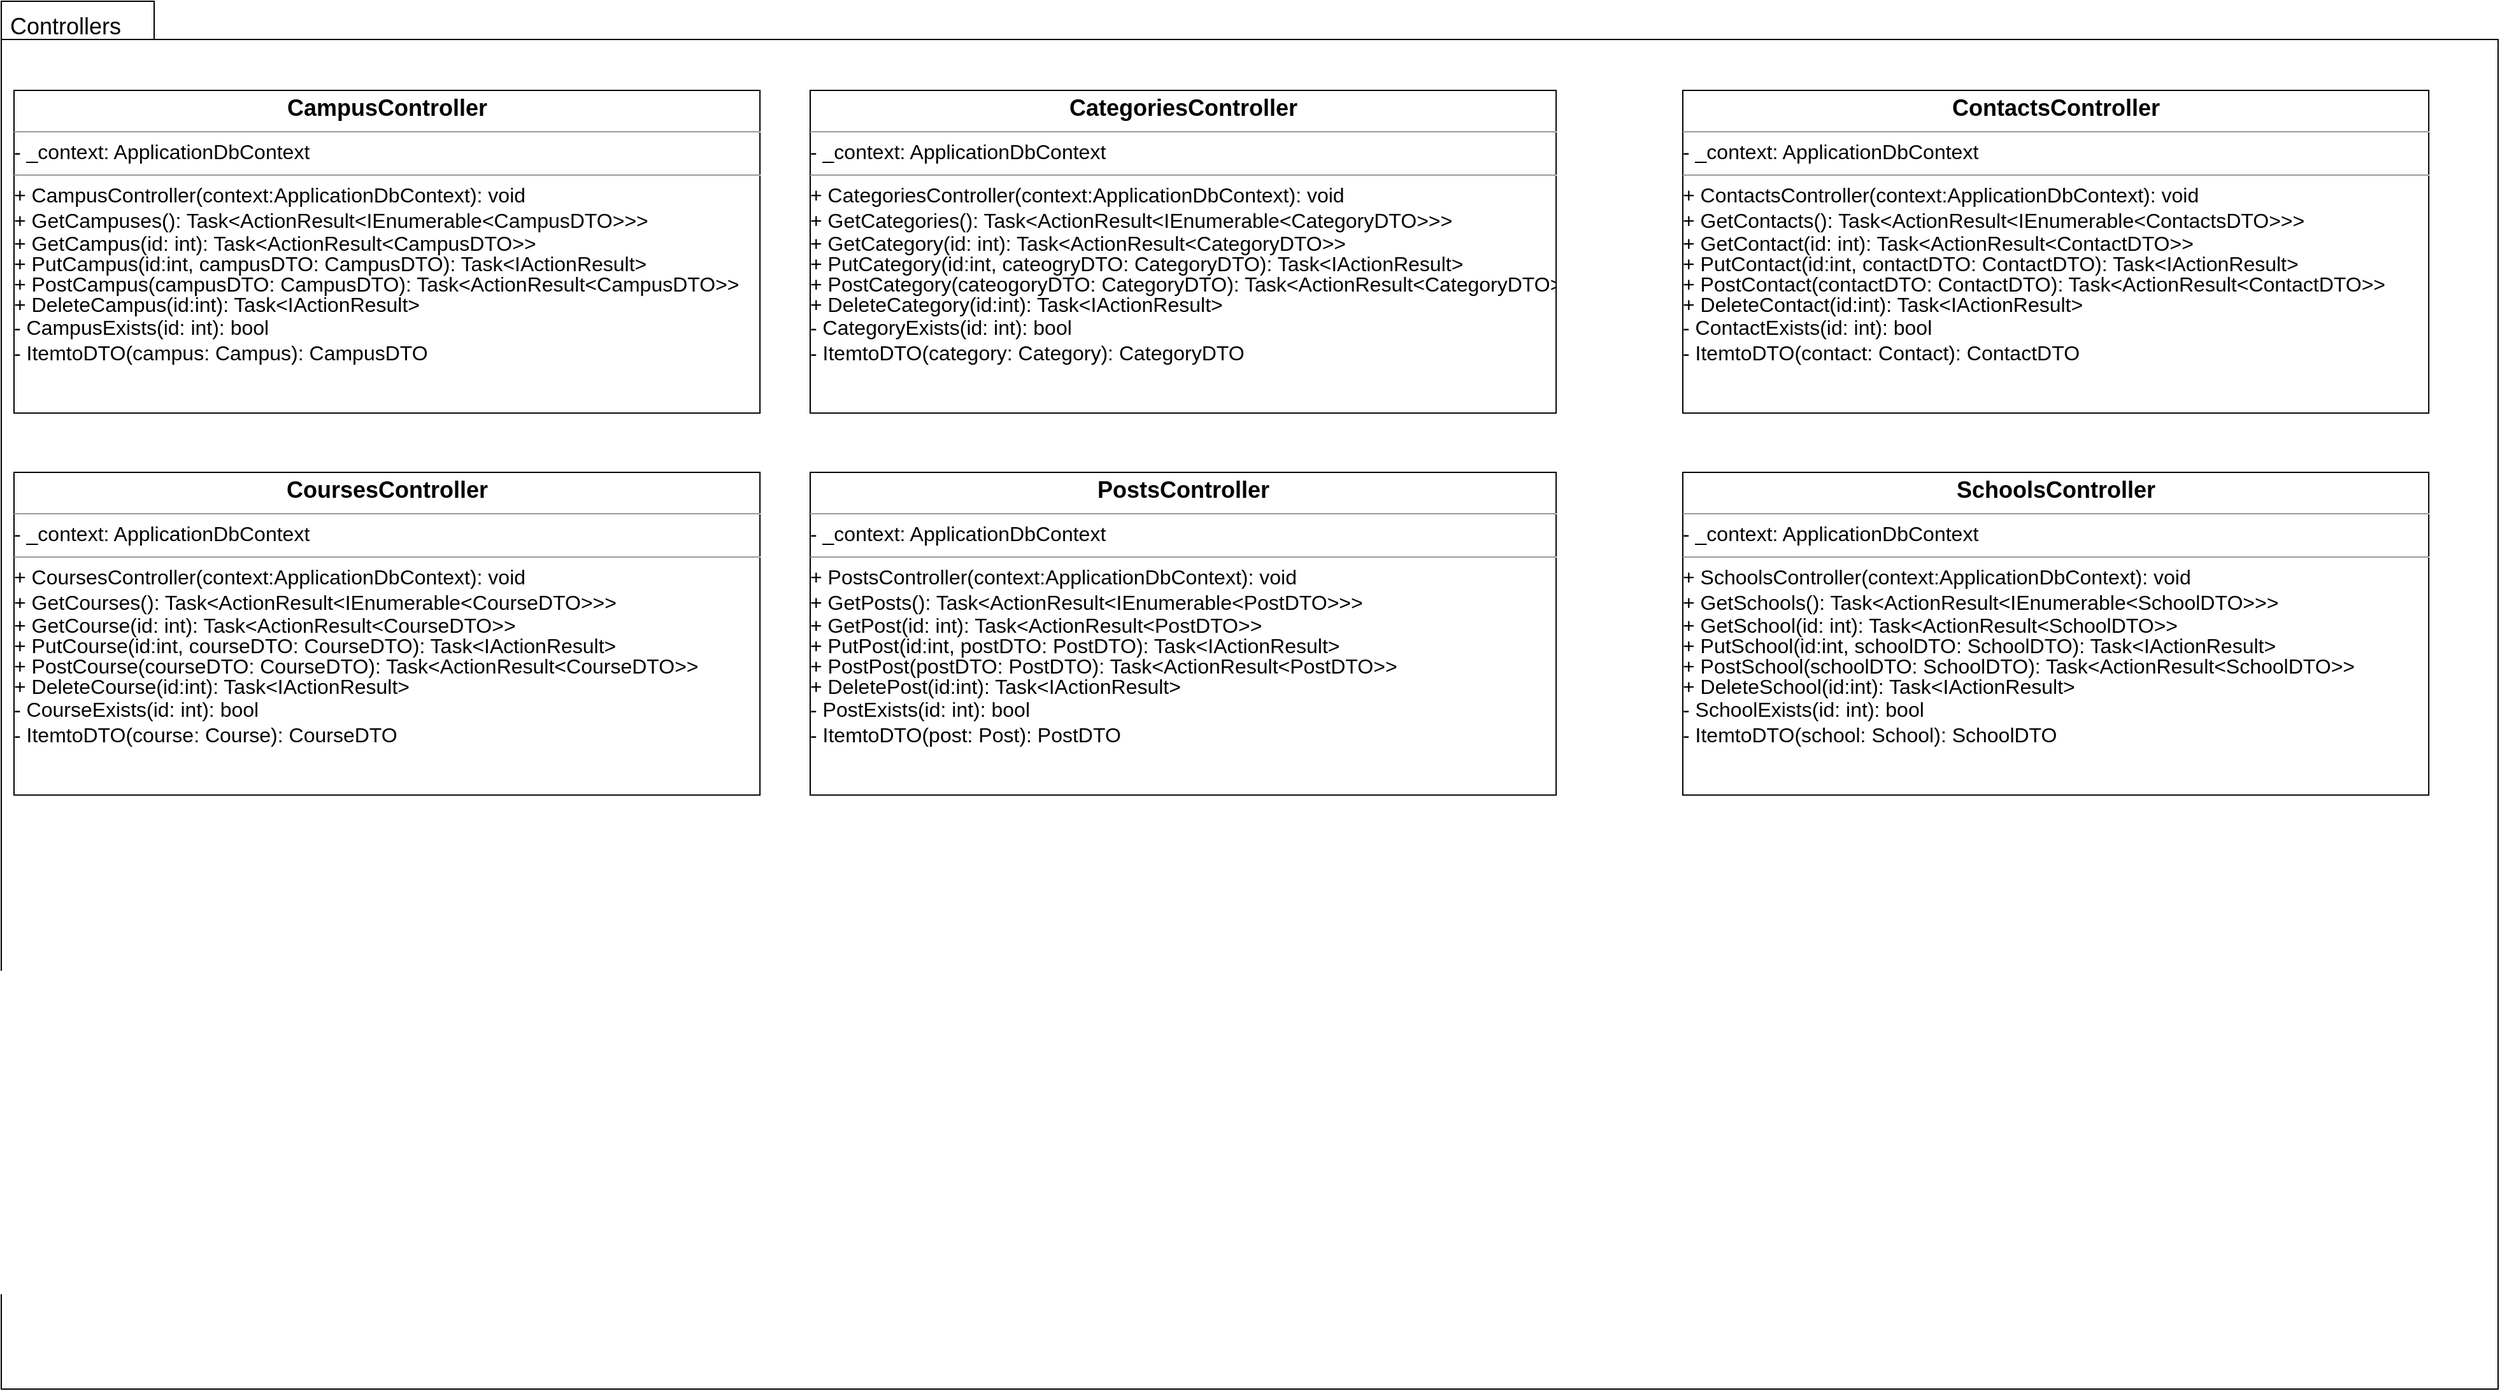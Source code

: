 <mxfile version="17.2.4" type="github">
  <diagram id="C5RBs43oDa-KdzZeNtuy" name="Page-1">
    <mxGraphModel dx="1276" dy="1442" grid="1" gridSize="10" guides="1" tooltips="1" connect="1" arrows="1" fold="1" page="1" pageScale="1" pageWidth="827" pageHeight="1169" math="0" shadow="0">
      <root>
        <mxCell id="WIyWlLk6GJQsqaUBKTNV-0" />
        <mxCell id="WIyWlLk6GJQsqaUBKTNV-1" parent="WIyWlLk6GJQsqaUBKTNV-0" />
        <mxCell id="4j7_rOV1OPiqbK45I4t4-2" value="" style="group" vertex="1" connectable="0" parent="WIyWlLk6GJQsqaUBKTNV-1">
          <mxGeometry x="20" y="30" width="1960" height="1090" as="geometry" />
        </mxCell>
        <mxCell id="4j7_rOV1OPiqbK45I4t4-0" value="" style="shape=folder;fontStyle=1;spacingTop=10;tabWidth=120;tabHeight=30;tabPosition=left;html=1;" vertex="1" parent="4j7_rOV1OPiqbK45I4t4-2">
          <mxGeometry width="1960" height="1090" as="geometry" />
        </mxCell>
        <mxCell id="4j7_rOV1OPiqbK45I4t4-1" value="&lt;font style=&quot;font-size: 18px&quot;&gt;Controllers&lt;/font&gt;" style="text;html=1;align=center;verticalAlign=middle;resizable=0;points=[];autosize=1;strokeColor=none;fillColor=none;" vertex="1" parent="4j7_rOV1OPiqbK45I4t4-2">
          <mxGeometry y="10.0" width="100" height="20" as="geometry" />
        </mxCell>
        <mxCell id="4j7_rOV1OPiqbK45I4t4-3" value="&lt;p style=&quot;margin: 0px ; margin-top: 4px ; text-align: center&quot;&gt;&lt;b&gt;&lt;font style=&quot;font-size: 18px&quot;&gt;CampusController&lt;/font&gt;&lt;/b&gt;&lt;/p&gt;&lt;hr size=&quot;1&quot;&gt;&lt;font size=&quot;3&quot;&gt;- _context: ApplicationDbContext&lt;/font&gt;&lt;div style=&quot;height: 2px&quot;&gt;&lt;/div&gt;&lt;hr size=&quot;1&quot;&gt;&lt;div style=&quot;height: 2px&quot;&gt;&lt;font size=&quot;3&quot;&gt;+ CampusController(context:ApplicationDbContext): void&lt;/font&gt;&lt;/div&gt;&lt;div style=&quot;height: 2px&quot;&gt;&lt;font size=&quot;3&quot;&gt;&lt;br&gt;&lt;/font&gt;&lt;/div&gt;&lt;div style=&quot;height: 2px&quot;&gt;&lt;font size=&quot;3&quot;&gt;&lt;br&gt;&lt;/font&gt;&lt;/div&gt;&lt;div style=&quot;height: 2px&quot;&gt;&lt;font size=&quot;3&quot;&gt;&lt;br&gt;&lt;/font&gt;&lt;/div&gt;&lt;div style=&quot;height: 2px&quot;&gt;&lt;font size=&quot;3&quot;&gt;&lt;br&gt;&lt;/font&gt;&lt;/div&gt;&lt;div style=&quot;height: 2px&quot;&gt;&lt;font size=&quot;3&quot;&gt;&lt;br&gt;&lt;/font&gt;&lt;/div&gt;&lt;div style=&quot;height: 2px&quot;&gt;&lt;font size=&quot;3&quot;&gt;&lt;br&gt;&lt;/font&gt;&lt;/div&gt;&lt;div style=&quot;height: 2px&quot;&gt;&lt;font size=&quot;3&quot;&gt;&lt;br&gt;&lt;/font&gt;&lt;/div&gt;&lt;div style=&quot;height: 2px&quot;&gt;&lt;font size=&quot;3&quot;&gt;&lt;br&gt;&lt;/font&gt;&lt;/div&gt;&lt;div style=&quot;height: 2px&quot;&gt;&lt;font size=&quot;3&quot;&gt;&lt;br&gt;&lt;/font&gt;&lt;/div&gt;&lt;div style=&quot;height: 2px&quot;&gt;&lt;font size=&quot;3&quot;&gt;+ GetCampuses(): Task&amp;lt;ActionResult&amp;lt;IEnumerable&amp;lt;CampusDTO&amp;gt;&amp;gt;&amp;gt;&lt;/font&gt;&lt;/div&gt;&lt;div style=&quot;height: 2px&quot;&gt;&lt;font size=&quot;3&quot;&gt;&lt;br&gt;&lt;/font&gt;&lt;/div&gt;&lt;div style=&quot;height: 2px&quot;&gt;&lt;font size=&quot;3&quot;&gt;&lt;br&gt;&lt;/font&gt;&lt;/div&gt;&lt;div style=&quot;height: 2px&quot;&gt;&lt;font size=&quot;3&quot;&gt;&lt;br&gt;&lt;/font&gt;&lt;/div&gt;&lt;div style=&quot;height: 2px&quot;&gt;&lt;font size=&quot;3&quot;&gt;&lt;br&gt;&lt;/font&gt;&lt;/div&gt;&lt;div style=&quot;height: 2px&quot;&gt;&lt;font size=&quot;3&quot;&gt;&lt;br&gt;&lt;/font&gt;&lt;/div&gt;&lt;div style=&quot;height: 2px&quot;&gt;&lt;font size=&quot;3&quot;&gt;&lt;br&gt;&lt;/font&gt;&lt;/div&gt;&lt;div style=&quot;height: 2px&quot;&gt;&lt;font size=&quot;3&quot;&gt;&lt;br&gt;&lt;/font&gt;&lt;/div&gt;&lt;div style=&quot;height: 2px&quot;&gt;&lt;font size=&quot;3&quot;&gt;&lt;br&gt;&lt;/font&gt;&lt;/div&gt;&lt;div style=&quot;height: 2px&quot;&gt;&lt;font size=&quot;3&quot;&gt;+ GetCampus(id: int): Task&amp;lt;ActionResult&amp;lt;CampusDTO&amp;gt;&amp;gt;&lt;/font&gt;&lt;/div&gt;&lt;div style=&quot;height: 2px&quot;&gt;&lt;font size=&quot;3&quot;&gt;&lt;br&gt;&lt;/font&gt;&lt;/div&gt;&lt;div style=&quot;height: 2px&quot;&gt;&lt;font size=&quot;3&quot;&gt;&lt;br&gt;&lt;/font&gt;&lt;/div&gt;&lt;div style=&quot;height: 2px&quot;&gt;&lt;font size=&quot;3&quot;&gt;&lt;br&gt;&lt;/font&gt;&lt;/div&gt;&lt;div style=&quot;height: 2px&quot;&gt;&lt;font size=&quot;3&quot;&gt;&lt;br&gt;&lt;/font&gt;&lt;/div&gt;&lt;div style=&quot;height: 2px&quot;&gt;&lt;font size=&quot;3&quot;&gt;&lt;br&gt;&lt;/font&gt;&lt;/div&gt;&lt;div style=&quot;height: 2px&quot;&gt;&lt;font size=&quot;3&quot;&gt;&lt;br&gt;&lt;/font&gt;&lt;/div&gt;&lt;div style=&quot;height: 2px&quot;&gt;&lt;font size=&quot;3&quot;&gt;&lt;br&gt;&lt;/font&gt;&lt;/div&gt;&lt;div style=&quot;height: 2px&quot;&gt;&lt;font size=&quot;3&quot;&gt;+ PutCampus(id:int, campusDTO: CampusDTO): Task&amp;lt;IActionResult&amp;gt;&lt;/font&gt;&lt;/div&gt;&lt;div style=&quot;height: 2px&quot;&gt;&lt;font size=&quot;3&quot;&gt;&lt;br&gt;&lt;/font&gt;&lt;/div&gt;&lt;div style=&quot;height: 2px&quot;&gt;&lt;font size=&quot;3&quot;&gt;&lt;br&gt;&lt;/font&gt;&lt;/div&gt;&lt;div style=&quot;height: 2px&quot;&gt;&lt;font size=&quot;3&quot;&gt;&lt;br&gt;&lt;/font&gt;&lt;/div&gt;&lt;div style=&quot;height: 2px&quot;&gt;&lt;font size=&quot;3&quot;&gt;&lt;br&gt;&lt;/font&gt;&lt;/div&gt;&lt;div style=&quot;height: 2px&quot;&gt;&lt;font size=&quot;3&quot;&gt;&lt;br&gt;&lt;/font&gt;&lt;/div&gt;&lt;div style=&quot;height: 2px&quot;&gt;&lt;font size=&quot;3&quot;&gt;&lt;br&gt;&lt;/font&gt;&lt;/div&gt;&lt;div style=&quot;height: 2px&quot;&gt;&lt;font size=&quot;3&quot;&gt;&lt;br&gt;&lt;/font&gt;&lt;/div&gt;&lt;div style=&quot;height: 2px&quot;&gt;&lt;font size=&quot;3&quot;&gt;+ PostCampus(campusDTO: CampusDTO): Task&amp;lt;ActionResult&amp;lt;CampusDTO&amp;gt;&amp;gt;&lt;/font&gt;&lt;/div&gt;&lt;div style=&quot;height: 2px&quot;&gt;&lt;font size=&quot;3&quot;&gt;&lt;br&gt;&lt;/font&gt;&lt;/div&gt;&lt;div style=&quot;height: 2px&quot;&gt;&lt;font size=&quot;3&quot;&gt;&lt;br&gt;&lt;/font&gt;&lt;/div&gt;&lt;div style=&quot;height: 2px&quot;&gt;&lt;font size=&quot;3&quot;&gt;&lt;br&gt;&lt;/font&gt;&lt;/div&gt;&lt;div style=&quot;height: 2px&quot;&gt;&lt;font size=&quot;3&quot;&gt;&lt;br&gt;&lt;/font&gt;&lt;/div&gt;&lt;div style=&quot;height: 2px&quot;&gt;&lt;font size=&quot;3&quot;&gt;&lt;br&gt;&lt;/font&gt;&lt;/div&gt;&lt;div style=&quot;height: 2px&quot;&gt;&lt;font size=&quot;3&quot;&gt;&lt;br&gt;&lt;/font&gt;&lt;/div&gt;&lt;div style=&quot;height: 2px&quot;&gt;&lt;font size=&quot;3&quot;&gt;&lt;br&gt;&lt;/font&gt;&lt;/div&gt;&lt;div style=&quot;height: 2px&quot;&gt;&lt;font size=&quot;3&quot;&gt;+ DeleteCampus(id:int): Task&amp;lt;IActionResult&amp;gt;&lt;/font&gt;&lt;/div&gt;&lt;div style=&quot;height: 2px&quot;&gt;&lt;font size=&quot;3&quot;&gt;&lt;br&gt;&lt;/font&gt;&lt;/div&gt;&lt;div style=&quot;height: 2px&quot;&gt;&lt;font size=&quot;3&quot;&gt;&lt;br&gt;&lt;/font&gt;&lt;/div&gt;&lt;div style=&quot;height: 2px&quot;&gt;&lt;font size=&quot;3&quot;&gt;&lt;br&gt;&lt;/font&gt;&lt;/div&gt;&lt;div style=&quot;height: 2px&quot;&gt;&lt;font size=&quot;3&quot;&gt;&lt;br&gt;&lt;/font&gt;&lt;/div&gt;&lt;div style=&quot;height: 2px&quot;&gt;&lt;font size=&quot;3&quot;&gt;&lt;br&gt;&lt;/font&gt;&lt;/div&gt;&lt;div style=&quot;height: 2px&quot;&gt;&lt;font size=&quot;3&quot;&gt;&lt;br&gt;&lt;/font&gt;&lt;/div&gt;&lt;div style=&quot;height: 2px&quot;&gt;&lt;font size=&quot;3&quot;&gt;&lt;br&gt;&lt;/font&gt;&lt;/div&gt;&lt;div style=&quot;height: 2px&quot;&gt;&lt;font size=&quot;3&quot;&gt;&lt;br&gt;&lt;/font&gt;&lt;/div&gt;&lt;div style=&quot;height: 2px&quot;&gt;&lt;font size=&quot;3&quot;&gt;- CampusExists(id: int): bool&lt;/font&gt;&lt;/div&gt;&lt;div style=&quot;height: 2px&quot;&gt;&lt;font size=&quot;3&quot;&gt;&lt;br&gt;&lt;/font&gt;&lt;/div&gt;&lt;div style=&quot;height: 2px&quot;&gt;&lt;font size=&quot;3&quot;&gt;&lt;br&gt;&lt;/font&gt;&lt;/div&gt;&lt;div style=&quot;height: 2px&quot;&gt;&lt;font size=&quot;3&quot;&gt;&lt;br&gt;&lt;/font&gt;&lt;/div&gt;&lt;div style=&quot;height: 2px&quot;&gt;&lt;br&gt;&lt;/div&gt;&lt;div style=&quot;height: 2px&quot;&gt;&lt;br&gt;&lt;/div&gt;&lt;div style=&quot;height: 2px&quot;&gt;&lt;br&gt;&lt;/div&gt;&lt;div style=&quot;height: 2px&quot;&gt;&lt;br&gt;&lt;/div&gt;&lt;div style=&quot;height: 2px&quot;&gt;&lt;br&gt;&lt;/div&gt;&lt;div style=&quot;height: 2px&quot;&gt;&lt;font size=&quot;3&quot;&gt;&lt;br&gt;&lt;/font&gt;&lt;/div&gt;&lt;div style=&quot;height: 2px&quot;&gt;&lt;font size=&quot;3&quot;&gt;- ItemtoDTO(campus: Campus): CampusDTO&lt;/font&gt;&lt;/div&gt;&lt;div style=&quot;height: 2px&quot;&gt;&lt;font size=&quot;3&quot;&gt;&lt;br&gt;&lt;/font&gt;&lt;/div&gt;&lt;div style=&quot;height: 2px&quot;&gt;&lt;font size=&quot;3&quot;&gt;&lt;br&gt;&lt;/font&gt;&lt;/div&gt;&lt;div style=&quot;height: 2px&quot;&gt;&lt;br&gt;&lt;/div&gt;" style="verticalAlign=top;align=left;overflow=fill;fontSize=12;fontFamily=Helvetica;html=1;" vertex="1" parent="4j7_rOV1OPiqbK45I4t4-2">
          <mxGeometry x="10" y="70" width="585.57" height="253.42" as="geometry" />
        </mxCell>
        <mxCell id="4j7_rOV1OPiqbK45I4t4-5" value="&lt;p style=&quot;margin: 0px ; margin-top: 4px ; text-align: center&quot;&gt;&lt;b&gt;&lt;font style=&quot;font-size: 18px&quot;&gt;CategoriesController&lt;/font&gt;&lt;/b&gt;&lt;/p&gt;&lt;hr size=&quot;1&quot;&gt;&lt;font size=&quot;3&quot;&gt;- _context: ApplicationDbContext&lt;/font&gt;&lt;div style=&quot;height: 2px&quot;&gt;&lt;/div&gt;&lt;hr size=&quot;1&quot;&gt;&lt;div style=&quot;height: 2px&quot;&gt;&lt;font size=&quot;3&quot;&gt;+ CategoriesController(context:ApplicationDbContext): void&lt;/font&gt;&lt;/div&gt;&lt;div style=&quot;height: 2px&quot;&gt;&lt;font size=&quot;3&quot;&gt;&lt;br&gt;&lt;/font&gt;&lt;/div&gt;&lt;div style=&quot;height: 2px&quot;&gt;&lt;font size=&quot;3&quot;&gt;&lt;br&gt;&lt;/font&gt;&lt;/div&gt;&lt;div style=&quot;height: 2px&quot;&gt;&lt;font size=&quot;3&quot;&gt;&lt;br&gt;&lt;/font&gt;&lt;/div&gt;&lt;div style=&quot;height: 2px&quot;&gt;&lt;font size=&quot;3&quot;&gt;&lt;br&gt;&lt;/font&gt;&lt;/div&gt;&lt;div style=&quot;height: 2px&quot;&gt;&lt;font size=&quot;3&quot;&gt;&lt;br&gt;&lt;/font&gt;&lt;/div&gt;&lt;div style=&quot;height: 2px&quot;&gt;&lt;font size=&quot;3&quot;&gt;&lt;br&gt;&lt;/font&gt;&lt;/div&gt;&lt;div style=&quot;height: 2px&quot;&gt;&lt;font size=&quot;3&quot;&gt;&lt;br&gt;&lt;/font&gt;&lt;/div&gt;&lt;div style=&quot;height: 2px&quot;&gt;&lt;font size=&quot;3&quot;&gt;&lt;br&gt;&lt;/font&gt;&lt;/div&gt;&lt;div style=&quot;height: 2px&quot;&gt;&lt;font size=&quot;3&quot;&gt;&lt;br&gt;&lt;/font&gt;&lt;/div&gt;&lt;div style=&quot;height: 2px&quot;&gt;&lt;font size=&quot;3&quot;&gt;+ GetCategories(): Task&amp;lt;ActionResult&amp;lt;IEnumerable&amp;lt;CategoryDTO&amp;gt;&amp;gt;&amp;gt;&lt;/font&gt;&lt;/div&gt;&lt;div style=&quot;height: 2px&quot;&gt;&lt;font size=&quot;3&quot;&gt;&lt;br&gt;&lt;/font&gt;&lt;/div&gt;&lt;div style=&quot;height: 2px&quot;&gt;&lt;font size=&quot;3&quot;&gt;&lt;br&gt;&lt;/font&gt;&lt;/div&gt;&lt;div style=&quot;height: 2px&quot;&gt;&lt;font size=&quot;3&quot;&gt;&lt;br&gt;&lt;/font&gt;&lt;/div&gt;&lt;div style=&quot;height: 2px&quot;&gt;&lt;font size=&quot;3&quot;&gt;&lt;br&gt;&lt;/font&gt;&lt;/div&gt;&lt;div style=&quot;height: 2px&quot;&gt;&lt;font size=&quot;3&quot;&gt;&lt;br&gt;&lt;/font&gt;&lt;/div&gt;&lt;div style=&quot;height: 2px&quot;&gt;&lt;font size=&quot;3&quot;&gt;&lt;br&gt;&lt;/font&gt;&lt;/div&gt;&lt;div style=&quot;height: 2px&quot;&gt;&lt;font size=&quot;3&quot;&gt;&lt;br&gt;&lt;/font&gt;&lt;/div&gt;&lt;div style=&quot;height: 2px&quot;&gt;&lt;font size=&quot;3&quot;&gt;&lt;br&gt;&lt;/font&gt;&lt;/div&gt;&lt;div style=&quot;height: 2px&quot;&gt;&lt;font size=&quot;3&quot;&gt;+ GetCategory(id: int): Task&amp;lt;ActionResult&amp;lt;CategoryDTO&amp;gt;&amp;gt;&lt;/font&gt;&lt;/div&gt;&lt;div style=&quot;height: 2px&quot;&gt;&lt;font size=&quot;3&quot;&gt;&lt;br&gt;&lt;/font&gt;&lt;/div&gt;&lt;div style=&quot;height: 2px&quot;&gt;&lt;font size=&quot;3&quot;&gt;&lt;br&gt;&lt;/font&gt;&lt;/div&gt;&lt;div style=&quot;height: 2px&quot;&gt;&lt;font size=&quot;3&quot;&gt;&lt;br&gt;&lt;/font&gt;&lt;/div&gt;&lt;div style=&quot;height: 2px&quot;&gt;&lt;font size=&quot;3&quot;&gt;&lt;br&gt;&lt;/font&gt;&lt;/div&gt;&lt;div style=&quot;height: 2px&quot;&gt;&lt;font size=&quot;3&quot;&gt;&lt;br&gt;&lt;/font&gt;&lt;/div&gt;&lt;div style=&quot;height: 2px&quot;&gt;&lt;font size=&quot;3&quot;&gt;&lt;br&gt;&lt;/font&gt;&lt;/div&gt;&lt;div style=&quot;height: 2px&quot;&gt;&lt;font size=&quot;3&quot;&gt;&lt;br&gt;&lt;/font&gt;&lt;/div&gt;&lt;div style=&quot;height: 2px&quot;&gt;&lt;font size=&quot;3&quot;&gt;+ PutCategory(id:int, cateogryDTO: CategoryDTO): Task&amp;lt;IActionResult&amp;gt;&lt;/font&gt;&lt;/div&gt;&lt;div style=&quot;height: 2px&quot;&gt;&lt;font size=&quot;3&quot;&gt;&lt;br&gt;&lt;/font&gt;&lt;/div&gt;&lt;div style=&quot;height: 2px&quot;&gt;&lt;font size=&quot;3&quot;&gt;&lt;br&gt;&lt;/font&gt;&lt;/div&gt;&lt;div style=&quot;height: 2px&quot;&gt;&lt;font size=&quot;3&quot;&gt;&lt;br&gt;&lt;/font&gt;&lt;/div&gt;&lt;div style=&quot;height: 2px&quot;&gt;&lt;font size=&quot;3&quot;&gt;&lt;br&gt;&lt;/font&gt;&lt;/div&gt;&lt;div style=&quot;height: 2px&quot;&gt;&lt;font size=&quot;3&quot;&gt;&lt;br&gt;&lt;/font&gt;&lt;/div&gt;&lt;div style=&quot;height: 2px&quot;&gt;&lt;font size=&quot;3&quot;&gt;&lt;br&gt;&lt;/font&gt;&lt;/div&gt;&lt;div style=&quot;height: 2px&quot;&gt;&lt;font size=&quot;3&quot;&gt;&lt;br&gt;&lt;/font&gt;&lt;/div&gt;&lt;div style=&quot;height: 2px&quot;&gt;&lt;font size=&quot;3&quot;&gt;+ PostCategory(cateogoryDTO: CategoryDTO): Task&amp;lt;ActionResult&amp;lt;CategoryDTO&amp;gt;&amp;gt;&lt;/font&gt;&lt;/div&gt;&lt;div style=&quot;height: 2px&quot;&gt;&lt;font size=&quot;3&quot;&gt;&lt;br&gt;&lt;/font&gt;&lt;/div&gt;&lt;div style=&quot;height: 2px&quot;&gt;&lt;font size=&quot;3&quot;&gt;&lt;br&gt;&lt;/font&gt;&lt;/div&gt;&lt;div style=&quot;height: 2px&quot;&gt;&lt;font size=&quot;3&quot;&gt;&lt;br&gt;&lt;/font&gt;&lt;/div&gt;&lt;div style=&quot;height: 2px&quot;&gt;&lt;font size=&quot;3&quot;&gt;&lt;br&gt;&lt;/font&gt;&lt;/div&gt;&lt;div style=&quot;height: 2px&quot;&gt;&lt;font size=&quot;3&quot;&gt;&lt;br&gt;&lt;/font&gt;&lt;/div&gt;&lt;div style=&quot;height: 2px&quot;&gt;&lt;font size=&quot;3&quot;&gt;&lt;br&gt;&lt;/font&gt;&lt;/div&gt;&lt;div style=&quot;height: 2px&quot;&gt;&lt;font size=&quot;3&quot;&gt;&lt;br&gt;&lt;/font&gt;&lt;/div&gt;&lt;div style=&quot;height: 2px&quot;&gt;&lt;font size=&quot;3&quot;&gt;+ DeleteCategory(id:int): Task&amp;lt;IActionResult&amp;gt;&lt;/font&gt;&lt;/div&gt;&lt;div style=&quot;height: 2px&quot;&gt;&lt;font size=&quot;3&quot;&gt;&lt;br&gt;&lt;/font&gt;&lt;/div&gt;&lt;div style=&quot;height: 2px&quot;&gt;&lt;font size=&quot;3&quot;&gt;&lt;br&gt;&lt;/font&gt;&lt;/div&gt;&lt;div style=&quot;height: 2px&quot;&gt;&lt;font size=&quot;3&quot;&gt;&lt;br&gt;&lt;/font&gt;&lt;/div&gt;&lt;div style=&quot;height: 2px&quot;&gt;&lt;font size=&quot;3&quot;&gt;&lt;br&gt;&lt;/font&gt;&lt;/div&gt;&lt;div style=&quot;height: 2px&quot;&gt;&lt;font size=&quot;3&quot;&gt;&lt;br&gt;&lt;/font&gt;&lt;/div&gt;&lt;div style=&quot;height: 2px&quot;&gt;&lt;font size=&quot;3&quot;&gt;&lt;br&gt;&lt;/font&gt;&lt;/div&gt;&lt;div style=&quot;height: 2px&quot;&gt;&lt;font size=&quot;3&quot;&gt;&lt;br&gt;&lt;/font&gt;&lt;/div&gt;&lt;div style=&quot;height: 2px&quot;&gt;&lt;font size=&quot;3&quot;&gt;&lt;br&gt;&lt;/font&gt;&lt;/div&gt;&lt;div style=&quot;height: 2px&quot;&gt;&lt;font size=&quot;3&quot;&gt;- CategoryExists(id: int): bool&lt;/font&gt;&lt;/div&gt;&lt;div style=&quot;height: 2px&quot;&gt;&lt;font size=&quot;3&quot;&gt;&lt;br&gt;&lt;/font&gt;&lt;/div&gt;&lt;div style=&quot;height: 2px&quot;&gt;&lt;font size=&quot;3&quot;&gt;&lt;br&gt;&lt;/font&gt;&lt;/div&gt;&lt;div style=&quot;height: 2px&quot;&gt;&lt;font size=&quot;3&quot;&gt;&lt;br&gt;&lt;/font&gt;&lt;/div&gt;&lt;div style=&quot;height: 2px&quot;&gt;&lt;br&gt;&lt;/div&gt;&lt;div style=&quot;height: 2px&quot;&gt;&lt;br&gt;&lt;/div&gt;&lt;div style=&quot;height: 2px&quot;&gt;&lt;br&gt;&lt;/div&gt;&lt;div style=&quot;height: 2px&quot;&gt;&lt;br&gt;&lt;/div&gt;&lt;div style=&quot;height: 2px&quot;&gt;&lt;br&gt;&lt;/div&gt;&lt;div style=&quot;height: 2px&quot;&gt;&lt;font size=&quot;3&quot;&gt;&lt;br&gt;&lt;/font&gt;&lt;/div&gt;&lt;div style=&quot;height: 2px&quot;&gt;&lt;font size=&quot;3&quot;&gt;- ItemtoDTO(category: Category): CategoryDTO&lt;/font&gt;&lt;/div&gt;&lt;div style=&quot;height: 2px&quot;&gt;&lt;font size=&quot;3&quot;&gt;&lt;br&gt;&lt;/font&gt;&lt;/div&gt;&lt;div style=&quot;height: 2px&quot;&gt;&lt;font size=&quot;3&quot;&gt;&lt;br&gt;&lt;/font&gt;&lt;/div&gt;&lt;div style=&quot;height: 2px&quot;&gt;&lt;br&gt;&lt;/div&gt;" style="verticalAlign=top;align=left;overflow=fill;fontSize=12;fontFamily=Helvetica;html=1;" vertex="1" parent="4j7_rOV1OPiqbK45I4t4-2">
          <mxGeometry x="635" y="70" width="585.57" height="253.42" as="geometry" />
        </mxCell>
        <mxCell id="4j7_rOV1OPiqbK45I4t4-12" value="&lt;p style=&quot;margin: 0px ; margin-top: 4px ; text-align: center&quot;&gt;&lt;b&gt;&lt;font style=&quot;font-size: 18px&quot;&gt;ContactsController&lt;/font&gt;&lt;/b&gt;&lt;/p&gt;&lt;hr size=&quot;1&quot;&gt;&lt;font size=&quot;3&quot;&gt;- _context: ApplicationDbContext&lt;/font&gt;&lt;div style=&quot;height: 2px&quot;&gt;&lt;/div&gt;&lt;hr size=&quot;1&quot;&gt;&lt;div style=&quot;height: 2px&quot;&gt;&lt;font size=&quot;3&quot;&gt;+ ContactsController(context:ApplicationDbContext): void&lt;/font&gt;&lt;/div&gt;&lt;div style=&quot;height: 2px&quot;&gt;&lt;font size=&quot;3&quot;&gt;&lt;br&gt;&lt;/font&gt;&lt;/div&gt;&lt;div style=&quot;height: 2px&quot;&gt;&lt;font size=&quot;3&quot;&gt;&lt;br&gt;&lt;/font&gt;&lt;/div&gt;&lt;div style=&quot;height: 2px&quot;&gt;&lt;font size=&quot;3&quot;&gt;&lt;br&gt;&lt;/font&gt;&lt;/div&gt;&lt;div style=&quot;height: 2px&quot;&gt;&lt;font size=&quot;3&quot;&gt;&lt;br&gt;&lt;/font&gt;&lt;/div&gt;&lt;div style=&quot;height: 2px&quot;&gt;&lt;font size=&quot;3&quot;&gt;&lt;br&gt;&lt;/font&gt;&lt;/div&gt;&lt;div style=&quot;height: 2px&quot;&gt;&lt;font size=&quot;3&quot;&gt;&lt;br&gt;&lt;/font&gt;&lt;/div&gt;&lt;div style=&quot;height: 2px&quot;&gt;&lt;font size=&quot;3&quot;&gt;&lt;br&gt;&lt;/font&gt;&lt;/div&gt;&lt;div style=&quot;height: 2px&quot;&gt;&lt;font size=&quot;3&quot;&gt;&lt;br&gt;&lt;/font&gt;&lt;/div&gt;&lt;div style=&quot;height: 2px&quot;&gt;&lt;font size=&quot;3&quot;&gt;&lt;br&gt;&lt;/font&gt;&lt;/div&gt;&lt;div style=&quot;height: 2px&quot;&gt;&lt;font size=&quot;3&quot;&gt;+ GetContacts(): Task&amp;lt;ActionResult&amp;lt;IEnumerable&amp;lt;ContactsDTO&amp;gt;&amp;gt;&amp;gt;&lt;/font&gt;&lt;/div&gt;&lt;div style=&quot;height: 2px&quot;&gt;&lt;font size=&quot;3&quot;&gt;&lt;br&gt;&lt;/font&gt;&lt;/div&gt;&lt;div style=&quot;height: 2px&quot;&gt;&lt;font size=&quot;3&quot;&gt;&lt;br&gt;&lt;/font&gt;&lt;/div&gt;&lt;div style=&quot;height: 2px&quot;&gt;&lt;font size=&quot;3&quot;&gt;&lt;br&gt;&lt;/font&gt;&lt;/div&gt;&lt;div style=&quot;height: 2px&quot;&gt;&lt;font size=&quot;3&quot;&gt;&lt;br&gt;&lt;/font&gt;&lt;/div&gt;&lt;div style=&quot;height: 2px&quot;&gt;&lt;font size=&quot;3&quot;&gt;&lt;br&gt;&lt;/font&gt;&lt;/div&gt;&lt;div style=&quot;height: 2px&quot;&gt;&lt;font size=&quot;3&quot;&gt;&lt;br&gt;&lt;/font&gt;&lt;/div&gt;&lt;div style=&quot;height: 2px&quot;&gt;&lt;font size=&quot;3&quot;&gt;&lt;br&gt;&lt;/font&gt;&lt;/div&gt;&lt;div style=&quot;height: 2px&quot;&gt;&lt;font size=&quot;3&quot;&gt;&lt;br&gt;&lt;/font&gt;&lt;/div&gt;&lt;div style=&quot;height: 2px&quot;&gt;&lt;font size=&quot;3&quot;&gt;+ GetContact(id: int): Task&amp;lt;ActionResult&amp;lt;ContactDTO&amp;gt;&amp;gt;&lt;/font&gt;&lt;/div&gt;&lt;div style=&quot;height: 2px&quot;&gt;&lt;font size=&quot;3&quot;&gt;&lt;br&gt;&lt;/font&gt;&lt;/div&gt;&lt;div style=&quot;height: 2px&quot;&gt;&lt;font size=&quot;3&quot;&gt;&lt;br&gt;&lt;/font&gt;&lt;/div&gt;&lt;div style=&quot;height: 2px&quot;&gt;&lt;font size=&quot;3&quot;&gt;&lt;br&gt;&lt;/font&gt;&lt;/div&gt;&lt;div style=&quot;height: 2px&quot;&gt;&lt;font size=&quot;3&quot;&gt;&lt;br&gt;&lt;/font&gt;&lt;/div&gt;&lt;div style=&quot;height: 2px&quot;&gt;&lt;font size=&quot;3&quot;&gt;&lt;br&gt;&lt;/font&gt;&lt;/div&gt;&lt;div style=&quot;height: 2px&quot;&gt;&lt;font size=&quot;3&quot;&gt;&lt;br&gt;&lt;/font&gt;&lt;/div&gt;&lt;div style=&quot;height: 2px&quot;&gt;&lt;font size=&quot;3&quot;&gt;&lt;br&gt;&lt;/font&gt;&lt;/div&gt;&lt;div style=&quot;height: 2px&quot;&gt;&lt;font size=&quot;3&quot;&gt;+ PutContact(id:int, contactDTO: ContactDTO): Task&amp;lt;IActionResult&amp;gt;&lt;/font&gt;&lt;/div&gt;&lt;div style=&quot;height: 2px&quot;&gt;&lt;font size=&quot;3&quot;&gt;&lt;br&gt;&lt;/font&gt;&lt;/div&gt;&lt;div style=&quot;height: 2px&quot;&gt;&lt;font size=&quot;3&quot;&gt;&lt;br&gt;&lt;/font&gt;&lt;/div&gt;&lt;div style=&quot;height: 2px&quot;&gt;&lt;font size=&quot;3&quot;&gt;&lt;br&gt;&lt;/font&gt;&lt;/div&gt;&lt;div style=&quot;height: 2px&quot;&gt;&lt;font size=&quot;3&quot;&gt;&lt;br&gt;&lt;/font&gt;&lt;/div&gt;&lt;div style=&quot;height: 2px&quot;&gt;&lt;font size=&quot;3&quot;&gt;&lt;br&gt;&lt;/font&gt;&lt;/div&gt;&lt;div style=&quot;height: 2px&quot;&gt;&lt;font size=&quot;3&quot;&gt;&lt;br&gt;&lt;/font&gt;&lt;/div&gt;&lt;div style=&quot;height: 2px&quot;&gt;&lt;font size=&quot;3&quot;&gt;&lt;br&gt;&lt;/font&gt;&lt;/div&gt;&lt;div style=&quot;height: 2px&quot;&gt;&lt;font size=&quot;3&quot;&gt;+ PostContact(contactDTO: ContactDTO): Task&amp;lt;ActionResult&amp;lt;ContactDTO&amp;gt;&amp;gt;&lt;/font&gt;&lt;/div&gt;&lt;div style=&quot;height: 2px&quot;&gt;&lt;font size=&quot;3&quot;&gt;&lt;br&gt;&lt;/font&gt;&lt;/div&gt;&lt;div style=&quot;height: 2px&quot;&gt;&lt;font size=&quot;3&quot;&gt;&lt;br&gt;&lt;/font&gt;&lt;/div&gt;&lt;div style=&quot;height: 2px&quot;&gt;&lt;font size=&quot;3&quot;&gt;&lt;br&gt;&lt;/font&gt;&lt;/div&gt;&lt;div style=&quot;height: 2px&quot;&gt;&lt;font size=&quot;3&quot;&gt;&lt;br&gt;&lt;/font&gt;&lt;/div&gt;&lt;div style=&quot;height: 2px&quot;&gt;&lt;font size=&quot;3&quot;&gt;&lt;br&gt;&lt;/font&gt;&lt;/div&gt;&lt;div style=&quot;height: 2px&quot;&gt;&lt;font size=&quot;3&quot;&gt;&lt;br&gt;&lt;/font&gt;&lt;/div&gt;&lt;div style=&quot;height: 2px&quot;&gt;&lt;font size=&quot;3&quot;&gt;&lt;br&gt;&lt;/font&gt;&lt;/div&gt;&lt;div style=&quot;height: 2px&quot;&gt;&lt;font size=&quot;3&quot;&gt;+ DeleteContact(id:int): Task&amp;lt;IActionResult&amp;gt;&lt;/font&gt;&lt;/div&gt;&lt;div style=&quot;height: 2px&quot;&gt;&lt;font size=&quot;3&quot;&gt;&lt;br&gt;&lt;/font&gt;&lt;/div&gt;&lt;div style=&quot;height: 2px&quot;&gt;&lt;font size=&quot;3&quot;&gt;&lt;br&gt;&lt;/font&gt;&lt;/div&gt;&lt;div style=&quot;height: 2px&quot;&gt;&lt;font size=&quot;3&quot;&gt;&lt;br&gt;&lt;/font&gt;&lt;/div&gt;&lt;div style=&quot;height: 2px&quot;&gt;&lt;font size=&quot;3&quot;&gt;&lt;br&gt;&lt;/font&gt;&lt;/div&gt;&lt;div style=&quot;height: 2px&quot;&gt;&lt;font size=&quot;3&quot;&gt;&lt;br&gt;&lt;/font&gt;&lt;/div&gt;&lt;div style=&quot;height: 2px&quot;&gt;&lt;font size=&quot;3&quot;&gt;&lt;br&gt;&lt;/font&gt;&lt;/div&gt;&lt;div style=&quot;height: 2px&quot;&gt;&lt;font size=&quot;3&quot;&gt;&lt;br&gt;&lt;/font&gt;&lt;/div&gt;&lt;div style=&quot;height: 2px&quot;&gt;&lt;font size=&quot;3&quot;&gt;&lt;br&gt;&lt;/font&gt;&lt;/div&gt;&lt;div style=&quot;height: 2px&quot;&gt;&lt;font size=&quot;3&quot;&gt;- ContactExists(id: int): bool&lt;/font&gt;&lt;/div&gt;&lt;div style=&quot;height: 2px&quot;&gt;&lt;font size=&quot;3&quot;&gt;&lt;br&gt;&lt;/font&gt;&lt;/div&gt;&lt;div style=&quot;height: 2px&quot;&gt;&lt;font size=&quot;3&quot;&gt;&lt;br&gt;&lt;/font&gt;&lt;/div&gt;&lt;div style=&quot;height: 2px&quot;&gt;&lt;font size=&quot;3&quot;&gt;&lt;br&gt;&lt;/font&gt;&lt;/div&gt;&lt;div style=&quot;height: 2px&quot;&gt;&lt;br&gt;&lt;/div&gt;&lt;div style=&quot;height: 2px&quot;&gt;&lt;br&gt;&lt;/div&gt;&lt;div style=&quot;height: 2px&quot;&gt;&lt;br&gt;&lt;/div&gt;&lt;div style=&quot;height: 2px&quot;&gt;&lt;br&gt;&lt;/div&gt;&lt;div style=&quot;height: 2px&quot;&gt;&lt;br&gt;&lt;/div&gt;&lt;div style=&quot;height: 2px&quot;&gt;&lt;font size=&quot;3&quot;&gt;&lt;br&gt;&lt;/font&gt;&lt;/div&gt;&lt;div style=&quot;height: 2px&quot;&gt;&lt;font size=&quot;3&quot;&gt;- ItemtoDTO(contact: Contact): ContactDTO&lt;/font&gt;&lt;/div&gt;&lt;div style=&quot;height: 2px&quot;&gt;&lt;font size=&quot;3&quot;&gt;&lt;br&gt;&lt;/font&gt;&lt;/div&gt;&lt;div style=&quot;height: 2px&quot;&gt;&lt;font size=&quot;3&quot;&gt;&lt;br&gt;&lt;/font&gt;&lt;/div&gt;&lt;div style=&quot;height: 2px&quot;&gt;&lt;br&gt;&lt;/div&gt;" style="verticalAlign=top;align=left;overflow=fill;fontSize=12;fontFamily=Helvetica;html=1;" vertex="1" parent="4j7_rOV1OPiqbK45I4t4-2">
          <mxGeometry x="1320" y="70" width="585.57" height="253.42" as="geometry" />
        </mxCell>
        <mxCell id="4j7_rOV1OPiqbK45I4t4-13" value="&lt;p style=&quot;margin: 0px ; margin-top: 4px ; text-align: center&quot;&gt;&lt;b&gt;&lt;font style=&quot;font-size: 18px&quot;&gt;CoursesController&lt;/font&gt;&lt;/b&gt;&lt;/p&gt;&lt;hr size=&quot;1&quot;&gt;&lt;font size=&quot;3&quot;&gt;- _context: ApplicationDbContext&lt;/font&gt;&lt;div style=&quot;height: 2px&quot;&gt;&lt;/div&gt;&lt;hr size=&quot;1&quot;&gt;&lt;div style=&quot;height: 2px&quot;&gt;&lt;font size=&quot;3&quot;&gt;+ CoursesController(context:ApplicationDbContext): void&lt;/font&gt;&lt;/div&gt;&lt;div style=&quot;height: 2px&quot;&gt;&lt;font size=&quot;3&quot;&gt;&lt;br&gt;&lt;/font&gt;&lt;/div&gt;&lt;div style=&quot;height: 2px&quot;&gt;&lt;font size=&quot;3&quot;&gt;&lt;br&gt;&lt;/font&gt;&lt;/div&gt;&lt;div style=&quot;height: 2px&quot;&gt;&lt;font size=&quot;3&quot;&gt;&lt;br&gt;&lt;/font&gt;&lt;/div&gt;&lt;div style=&quot;height: 2px&quot;&gt;&lt;font size=&quot;3&quot;&gt;&lt;br&gt;&lt;/font&gt;&lt;/div&gt;&lt;div style=&quot;height: 2px&quot;&gt;&lt;font size=&quot;3&quot;&gt;&lt;br&gt;&lt;/font&gt;&lt;/div&gt;&lt;div style=&quot;height: 2px&quot;&gt;&lt;font size=&quot;3&quot;&gt;&lt;br&gt;&lt;/font&gt;&lt;/div&gt;&lt;div style=&quot;height: 2px&quot;&gt;&lt;font size=&quot;3&quot;&gt;&lt;br&gt;&lt;/font&gt;&lt;/div&gt;&lt;div style=&quot;height: 2px&quot;&gt;&lt;font size=&quot;3&quot;&gt;&lt;br&gt;&lt;/font&gt;&lt;/div&gt;&lt;div style=&quot;height: 2px&quot;&gt;&lt;font size=&quot;3&quot;&gt;&lt;br&gt;&lt;/font&gt;&lt;/div&gt;&lt;div style=&quot;height: 2px&quot;&gt;&lt;font size=&quot;3&quot;&gt;+ GetCourses(): Task&amp;lt;ActionResult&amp;lt;IEnumerable&amp;lt;CourseDTO&amp;gt;&amp;gt;&amp;gt;&lt;/font&gt;&lt;/div&gt;&lt;div style=&quot;height: 2px&quot;&gt;&lt;font size=&quot;3&quot;&gt;&lt;br&gt;&lt;/font&gt;&lt;/div&gt;&lt;div style=&quot;height: 2px&quot;&gt;&lt;font size=&quot;3&quot;&gt;&lt;br&gt;&lt;/font&gt;&lt;/div&gt;&lt;div style=&quot;height: 2px&quot;&gt;&lt;font size=&quot;3&quot;&gt;&lt;br&gt;&lt;/font&gt;&lt;/div&gt;&lt;div style=&quot;height: 2px&quot;&gt;&lt;font size=&quot;3&quot;&gt;&lt;br&gt;&lt;/font&gt;&lt;/div&gt;&lt;div style=&quot;height: 2px&quot;&gt;&lt;font size=&quot;3&quot;&gt;&lt;br&gt;&lt;/font&gt;&lt;/div&gt;&lt;div style=&quot;height: 2px&quot;&gt;&lt;font size=&quot;3&quot;&gt;&lt;br&gt;&lt;/font&gt;&lt;/div&gt;&lt;div style=&quot;height: 2px&quot;&gt;&lt;font size=&quot;3&quot;&gt;&lt;br&gt;&lt;/font&gt;&lt;/div&gt;&lt;div style=&quot;height: 2px&quot;&gt;&lt;font size=&quot;3&quot;&gt;&lt;br&gt;&lt;/font&gt;&lt;/div&gt;&lt;div style=&quot;height: 2px&quot;&gt;&lt;font size=&quot;3&quot;&gt;+ GetCourse(id: int): Task&amp;lt;ActionResult&amp;lt;CourseDTO&amp;gt;&amp;gt;&lt;/font&gt;&lt;/div&gt;&lt;div style=&quot;height: 2px&quot;&gt;&lt;font size=&quot;3&quot;&gt;&lt;br&gt;&lt;/font&gt;&lt;/div&gt;&lt;div style=&quot;height: 2px&quot;&gt;&lt;font size=&quot;3&quot;&gt;&lt;br&gt;&lt;/font&gt;&lt;/div&gt;&lt;div style=&quot;height: 2px&quot;&gt;&lt;font size=&quot;3&quot;&gt;&lt;br&gt;&lt;/font&gt;&lt;/div&gt;&lt;div style=&quot;height: 2px&quot;&gt;&lt;font size=&quot;3&quot;&gt;&lt;br&gt;&lt;/font&gt;&lt;/div&gt;&lt;div style=&quot;height: 2px&quot;&gt;&lt;font size=&quot;3&quot;&gt;&lt;br&gt;&lt;/font&gt;&lt;/div&gt;&lt;div style=&quot;height: 2px&quot;&gt;&lt;font size=&quot;3&quot;&gt;&lt;br&gt;&lt;/font&gt;&lt;/div&gt;&lt;div style=&quot;height: 2px&quot;&gt;&lt;font size=&quot;3&quot;&gt;&lt;br&gt;&lt;/font&gt;&lt;/div&gt;&lt;div style=&quot;height: 2px&quot;&gt;&lt;font size=&quot;3&quot;&gt;+ PutCourse(id:int, courseDTO: CourseDTO): Task&amp;lt;IActionResult&amp;gt;&lt;/font&gt;&lt;/div&gt;&lt;div style=&quot;height: 2px&quot;&gt;&lt;font size=&quot;3&quot;&gt;&lt;br&gt;&lt;/font&gt;&lt;/div&gt;&lt;div style=&quot;height: 2px&quot;&gt;&lt;font size=&quot;3&quot;&gt;&lt;br&gt;&lt;/font&gt;&lt;/div&gt;&lt;div style=&quot;height: 2px&quot;&gt;&lt;font size=&quot;3&quot;&gt;&lt;br&gt;&lt;/font&gt;&lt;/div&gt;&lt;div style=&quot;height: 2px&quot;&gt;&lt;font size=&quot;3&quot;&gt;&lt;br&gt;&lt;/font&gt;&lt;/div&gt;&lt;div style=&quot;height: 2px&quot;&gt;&lt;font size=&quot;3&quot;&gt;&lt;br&gt;&lt;/font&gt;&lt;/div&gt;&lt;div style=&quot;height: 2px&quot;&gt;&lt;font size=&quot;3&quot;&gt;&lt;br&gt;&lt;/font&gt;&lt;/div&gt;&lt;div style=&quot;height: 2px&quot;&gt;&lt;font size=&quot;3&quot;&gt;&lt;br&gt;&lt;/font&gt;&lt;/div&gt;&lt;div style=&quot;height: 2px&quot;&gt;&lt;font size=&quot;3&quot;&gt;+ PostCourse(courseDTO: CourseDTO): Task&amp;lt;ActionResult&amp;lt;CourseDTO&amp;gt;&amp;gt;&lt;/font&gt;&lt;/div&gt;&lt;div style=&quot;height: 2px&quot;&gt;&lt;font size=&quot;3&quot;&gt;&lt;br&gt;&lt;/font&gt;&lt;/div&gt;&lt;div style=&quot;height: 2px&quot;&gt;&lt;font size=&quot;3&quot;&gt;&lt;br&gt;&lt;/font&gt;&lt;/div&gt;&lt;div style=&quot;height: 2px&quot;&gt;&lt;font size=&quot;3&quot;&gt;&lt;br&gt;&lt;/font&gt;&lt;/div&gt;&lt;div style=&quot;height: 2px&quot;&gt;&lt;font size=&quot;3&quot;&gt;&lt;br&gt;&lt;/font&gt;&lt;/div&gt;&lt;div style=&quot;height: 2px&quot;&gt;&lt;font size=&quot;3&quot;&gt;&lt;br&gt;&lt;/font&gt;&lt;/div&gt;&lt;div style=&quot;height: 2px&quot;&gt;&lt;font size=&quot;3&quot;&gt;&lt;br&gt;&lt;/font&gt;&lt;/div&gt;&lt;div style=&quot;height: 2px&quot;&gt;&lt;font size=&quot;3&quot;&gt;&lt;br&gt;&lt;/font&gt;&lt;/div&gt;&lt;div style=&quot;height: 2px&quot;&gt;&lt;font size=&quot;3&quot;&gt;+ DeleteCourse(id:int): Task&amp;lt;IActionResult&amp;gt;&lt;/font&gt;&lt;/div&gt;&lt;div style=&quot;height: 2px&quot;&gt;&lt;font size=&quot;3&quot;&gt;&lt;br&gt;&lt;/font&gt;&lt;/div&gt;&lt;div style=&quot;height: 2px&quot;&gt;&lt;font size=&quot;3&quot;&gt;&lt;br&gt;&lt;/font&gt;&lt;/div&gt;&lt;div style=&quot;height: 2px&quot;&gt;&lt;font size=&quot;3&quot;&gt;&lt;br&gt;&lt;/font&gt;&lt;/div&gt;&lt;div style=&quot;height: 2px&quot;&gt;&lt;font size=&quot;3&quot;&gt;&lt;br&gt;&lt;/font&gt;&lt;/div&gt;&lt;div style=&quot;height: 2px&quot;&gt;&lt;font size=&quot;3&quot;&gt;&lt;br&gt;&lt;/font&gt;&lt;/div&gt;&lt;div style=&quot;height: 2px&quot;&gt;&lt;font size=&quot;3&quot;&gt;&lt;br&gt;&lt;/font&gt;&lt;/div&gt;&lt;div style=&quot;height: 2px&quot;&gt;&lt;font size=&quot;3&quot;&gt;&lt;br&gt;&lt;/font&gt;&lt;/div&gt;&lt;div style=&quot;height: 2px&quot;&gt;&lt;font size=&quot;3&quot;&gt;&lt;br&gt;&lt;/font&gt;&lt;/div&gt;&lt;div style=&quot;height: 2px&quot;&gt;&lt;font size=&quot;3&quot;&gt;- CourseExists(id: int): bool&lt;/font&gt;&lt;/div&gt;&lt;div style=&quot;height: 2px&quot;&gt;&lt;font size=&quot;3&quot;&gt;&lt;br&gt;&lt;/font&gt;&lt;/div&gt;&lt;div style=&quot;height: 2px&quot;&gt;&lt;font size=&quot;3&quot;&gt;&lt;br&gt;&lt;/font&gt;&lt;/div&gt;&lt;div style=&quot;height: 2px&quot;&gt;&lt;font size=&quot;3&quot;&gt;&lt;br&gt;&lt;/font&gt;&lt;/div&gt;&lt;div style=&quot;height: 2px&quot;&gt;&lt;br&gt;&lt;/div&gt;&lt;div style=&quot;height: 2px&quot;&gt;&lt;br&gt;&lt;/div&gt;&lt;div style=&quot;height: 2px&quot;&gt;&lt;br&gt;&lt;/div&gt;&lt;div style=&quot;height: 2px&quot;&gt;&lt;br&gt;&lt;/div&gt;&lt;div style=&quot;height: 2px&quot;&gt;&lt;br&gt;&lt;/div&gt;&lt;div style=&quot;height: 2px&quot;&gt;&lt;font size=&quot;3&quot;&gt;&lt;br&gt;&lt;/font&gt;&lt;/div&gt;&lt;div style=&quot;height: 2px&quot;&gt;&lt;font size=&quot;3&quot;&gt;- ItemtoDTO(course: Course): CourseDTO&lt;/font&gt;&lt;/div&gt;&lt;div style=&quot;height: 2px&quot;&gt;&lt;font size=&quot;3&quot;&gt;&lt;br&gt;&lt;/font&gt;&lt;/div&gt;&lt;div style=&quot;height: 2px&quot;&gt;&lt;font size=&quot;3&quot;&gt;&lt;br&gt;&lt;/font&gt;&lt;/div&gt;&lt;div style=&quot;height: 2px&quot;&gt;&lt;br&gt;&lt;/div&gt;" style="verticalAlign=top;align=left;overflow=fill;fontSize=12;fontFamily=Helvetica;html=1;" vertex="1" parent="4j7_rOV1OPiqbK45I4t4-2">
          <mxGeometry x="10" y="370" width="585.57" height="253.42" as="geometry" />
        </mxCell>
        <mxCell id="4j7_rOV1OPiqbK45I4t4-14" value="&lt;p style=&quot;margin: 0px ; margin-top: 4px ; text-align: center&quot;&gt;&lt;b&gt;&lt;font style=&quot;font-size: 18px&quot;&gt;PostsController&lt;/font&gt;&lt;/b&gt;&lt;/p&gt;&lt;hr size=&quot;1&quot;&gt;&lt;font size=&quot;3&quot;&gt;- _context: ApplicationDbContext&lt;/font&gt;&lt;div style=&quot;height: 2px&quot;&gt;&lt;/div&gt;&lt;hr size=&quot;1&quot;&gt;&lt;div style=&quot;height: 2px&quot;&gt;&lt;font size=&quot;3&quot;&gt;+ PostsController(context:ApplicationDbContext): void&lt;/font&gt;&lt;/div&gt;&lt;div style=&quot;height: 2px&quot;&gt;&lt;font size=&quot;3&quot;&gt;&lt;br&gt;&lt;/font&gt;&lt;/div&gt;&lt;div style=&quot;height: 2px&quot;&gt;&lt;font size=&quot;3&quot;&gt;&lt;br&gt;&lt;/font&gt;&lt;/div&gt;&lt;div style=&quot;height: 2px&quot;&gt;&lt;font size=&quot;3&quot;&gt;&lt;br&gt;&lt;/font&gt;&lt;/div&gt;&lt;div style=&quot;height: 2px&quot;&gt;&lt;font size=&quot;3&quot;&gt;&lt;br&gt;&lt;/font&gt;&lt;/div&gt;&lt;div style=&quot;height: 2px&quot;&gt;&lt;font size=&quot;3&quot;&gt;&lt;br&gt;&lt;/font&gt;&lt;/div&gt;&lt;div style=&quot;height: 2px&quot;&gt;&lt;font size=&quot;3&quot;&gt;&lt;br&gt;&lt;/font&gt;&lt;/div&gt;&lt;div style=&quot;height: 2px&quot;&gt;&lt;font size=&quot;3&quot;&gt;&lt;br&gt;&lt;/font&gt;&lt;/div&gt;&lt;div style=&quot;height: 2px&quot;&gt;&lt;font size=&quot;3&quot;&gt;&lt;br&gt;&lt;/font&gt;&lt;/div&gt;&lt;div style=&quot;height: 2px&quot;&gt;&lt;font size=&quot;3&quot;&gt;&lt;br&gt;&lt;/font&gt;&lt;/div&gt;&lt;div style=&quot;height: 2px&quot;&gt;&lt;font size=&quot;3&quot;&gt;+ GetPosts(): Task&amp;lt;ActionResult&amp;lt;IEnumerable&amp;lt;PostDTO&amp;gt;&amp;gt;&amp;gt;&lt;/font&gt;&lt;/div&gt;&lt;div style=&quot;height: 2px&quot;&gt;&lt;font size=&quot;3&quot;&gt;&lt;br&gt;&lt;/font&gt;&lt;/div&gt;&lt;div style=&quot;height: 2px&quot;&gt;&lt;font size=&quot;3&quot;&gt;&lt;br&gt;&lt;/font&gt;&lt;/div&gt;&lt;div style=&quot;height: 2px&quot;&gt;&lt;font size=&quot;3&quot;&gt;&lt;br&gt;&lt;/font&gt;&lt;/div&gt;&lt;div style=&quot;height: 2px&quot;&gt;&lt;font size=&quot;3&quot;&gt;&lt;br&gt;&lt;/font&gt;&lt;/div&gt;&lt;div style=&quot;height: 2px&quot;&gt;&lt;font size=&quot;3&quot;&gt;&lt;br&gt;&lt;/font&gt;&lt;/div&gt;&lt;div style=&quot;height: 2px&quot;&gt;&lt;font size=&quot;3&quot;&gt;&lt;br&gt;&lt;/font&gt;&lt;/div&gt;&lt;div style=&quot;height: 2px&quot;&gt;&lt;font size=&quot;3&quot;&gt;&lt;br&gt;&lt;/font&gt;&lt;/div&gt;&lt;div style=&quot;height: 2px&quot;&gt;&lt;font size=&quot;3&quot;&gt;&lt;br&gt;&lt;/font&gt;&lt;/div&gt;&lt;div style=&quot;height: 2px&quot;&gt;&lt;font size=&quot;3&quot;&gt;+ GetPost(id: int): Task&amp;lt;ActionResult&amp;lt;PostDTO&amp;gt;&amp;gt;&lt;/font&gt;&lt;/div&gt;&lt;div style=&quot;height: 2px&quot;&gt;&lt;font size=&quot;3&quot;&gt;&lt;br&gt;&lt;/font&gt;&lt;/div&gt;&lt;div style=&quot;height: 2px&quot;&gt;&lt;font size=&quot;3&quot;&gt;&lt;br&gt;&lt;/font&gt;&lt;/div&gt;&lt;div style=&quot;height: 2px&quot;&gt;&lt;font size=&quot;3&quot;&gt;&lt;br&gt;&lt;/font&gt;&lt;/div&gt;&lt;div style=&quot;height: 2px&quot;&gt;&lt;font size=&quot;3&quot;&gt;&lt;br&gt;&lt;/font&gt;&lt;/div&gt;&lt;div style=&quot;height: 2px&quot;&gt;&lt;font size=&quot;3&quot;&gt;&lt;br&gt;&lt;/font&gt;&lt;/div&gt;&lt;div style=&quot;height: 2px&quot;&gt;&lt;font size=&quot;3&quot;&gt;&lt;br&gt;&lt;/font&gt;&lt;/div&gt;&lt;div style=&quot;height: 2px&quot;&gt;&lt;font size=&quot;3&quot;&gt;&lt;br&gt;&lt;/font&gt;&lt;/div&gt;&lt;div style=&quot;height: 2px&quot;&gt;&lt;font size=&quot;3&quot;&gt;+ PutPost(id:int, postDTO: PostDTO): Task&amp;lt;IActionResult&amp;gt;&lt;/font&gt;&lt;/div&gt;&lt;div style=&quot;height: 2px&quot;&gt;&lt;font size=&quot;3&quot;&gt;&lt;br&gt;&lt;/font&gt;&lt;/div&gt;&lt;div style=&quot;height: 2px&quot;&gt;&lt;font size=&quot;3&quot;&gt;&lt;br&gt;&lt;/font&gt;&lt;/div&gt;&lt;div style=&quot;height: 2px&quot;&gt;&lt;font size=&quot;3&quot;&gt;&lt;br&gt;&lt;/font&gt;&lt;/div&gt;&lt;div style=&quot;height: 2px&quot;&gt;&lt;font size=&quot;3&quot;&gt;&lt;br&gt;&lt;/font&gt;&lt;/div&gt;&lt;div style=&quot;height: 2px&quot;&gt;&lt;font size=&quot;3&quot;&gt;&lt;br&gt;&lt;/font&gt;&lt;/div&gt;&lt;div style=&quot;height: 2px&quot;&gt;&lt;font size=&quot;3&quot;&gt;&lt;br&gt;&lt;/font&gt;&lt;/div&gt;&lt;div style=&quot;height: 2px&quot;&gt;&lt;font size=&quot;3&quot;&gt;&lt;br&gt;&lt;/font&gt;&lt;/div&gt;&lt;div style=&quot;height: 2px&quot;&gt;&lt;font size=&quot;3&quot;&gt;+ PostPost(postDTO: PostDTO): Task&amp;lt;ActionResult&amp;lt;PostDTO&amp;gt;&amp;gt;&lt;/font&gt;&lt;/div&gt;&lt;div style=&quot;height: 2px&quot;&gt;&lt;font size=&quot;3&quot;&gt;&lt;br&gt;&lt;/font&gt;&lt;/div&gt;&lt;div style=&quot;height: 2px&quot;&gt;&lt;font size=&quot;3&quot;&gt;&lt;br&gt;&lt;/font&gt;&lt;/div&gt;&lt;div style=&quot;height: 2px&quot;&gt;&lt;font size=&quot;3&quot;&gt;&lt;br&gt;&lt;/font&gt;&lt;/div&gt;&lt;div style=&quot;height: 2px&quot;&gt;&lt;font size=&quot;3&quot;&gt;&lt;br&gt;&lt;/font&gt;&lt;/div&gt;&lt;div style=&quot;height: 2px&quot;&gt;&lt;font size=&quot;3&quot;&gt;&lt;br&gt;&lt;/font&gt;&lt;/div&gt;&lt;div style=&quot;height: 2px&quot;&gt;&lt;font size=&quot;3&quot;&gt;&lt;br&gt;&lt;/font&gt;&lt;/div&gt;&lt;div style=&quot;height: 2px&quot;&gt;&lt;font size=&quot;3&quot;&gt;&lt;br&gt;&lt;/font&gt;&lt;/div&gt;&lt;div style=&quot;height: 2px&quot;&gt;&lt;font size=&quot;3&quot;&gt;+ DeletePost(id:int): Task&amp;lt;IActionResult&amp;gt;&lt;/font&gt;&lt;/div&gt;&lt;div style=&quot;height: 2px&quot;&gt;&lt;font size=&quot;3&quot;&gt;&lt;br&gt;&lt;/font&gt;&lt;/div&gt;&lt;div style=&quot;height: 2px&quot;&gt;&lt;font size=&quot;3&quot;&gt;&lt;br&gt;&lt;/font&gt;&lt;/div&gt;&lt;div style=&quot;height: 2px&quot;&gt;&lt;font size=&quot;3&quot;&gt;&lt;br&gt;&lt;/font&gt;&lt;/div&gt;&lt;div style=&quot;height: 2px&quot;&gt;&lt;font size=&quot;3&quot;&gt;&lt;br&gt;&lt;/font&gt;&lt;/div&gt;&lt;div style=&quot;height: 2px&quot;&gt;&lt;font size=&quot;3&quot;&gt;&lt;br&gt;&lt;/font&gt;&lt;/div&gt;&lt;div style=&quot;height: 2px&quot;&gt;&lt;font size=&quot;3&quot;&gt;&lt;br&gt;&lt;/font&gt;&lt;/div&gt;&lt;div style=&quot;height: 2px&quot;&gt;&lt;font size=&quot;3&quot;&gt;&lt;br&gt;&lt;/font&gt;&lt;/div&gt;&lt;div style=&quot;height: 2px&quot;&gt;&lt;font size=&quot;3&quot;&gt;&lt;br&gt;&lt;/font&gt;&lt;/div&gt;&lt;div style=&quot;height: 2px&quot;&gt;&lt;font size=&quot;3&quot;&gt;- PostExists(id: int): bool&lt;/font&gt;&lt;/div&gt;&lt;div style=&quot;height: 2px&quot;&gt;&lt;font size=&quot;3&quot;&gt;&lt;br&gt;&lt;/font&gt;&lt;/div&gt;&lt;div style=&quot;height: 2px&quot;&gt;&lt;font size=&quot;3&quot;&gt;&lt;br&gt;&lt;/font&gt;&lt;/div&gt;&lt;div style=&quot;height: 2px&quot;&gt;&lt;font size=&quot;3&quot;&gt;&lt;br&gt;&lt;/font&gt;&lt;/div&gt;&lt;div style=&quot;height: 2px&quot;&gt;&lt;br&gt;&lt;/div&gt;&lt;div style=&quot;height: 2px&quot;&gt;&lt;br&gt;&lt;/div&gt;&lt;div style=&quot;height: 2px&quot;&gt;&lt;br&gt;&lt;/div&gt;&lt;div style=&quot;height: 2px&quot;&gt;&lt;br&gt;&lt;/div&gt;&lt;div style=&quot;height: 2px&quot;&gt;&lt;br&gt;&lt;/div&gt;&lt;div style=&quot;height: 2px&quot;&gt;&lt;font size=&quot;3&quot;&gt;&lt;br&gt;&lt;/font&gt;&lt;/div&gt;&lt;div style=&quot;height: 2px&quot;&gt;&lt;font size=&quot;3&quot;&gt;- ItemtoDTO(post: Post): PostDTO&lt;/font&gt;&lt;/div&gt;&lt;div style=&quot;height: 2px&quot;&gt;&lt;font size=&quot;3&quot;&gt;&lt;br&gt;&lt;/font&gt;&lt;/div&gt;&lt;div style=&quot;height: 2px&quot;&gt;&lt;font size=&quot;3&quot;&gt;&lt;br&gt;&lt;/font&gt;&lt;/div&gt;&lt;div style=&quot;height: 2px&quot;&gt;&lt;br&gt;&lt;/div&gt;" style="verticalAlign=top;align=left;overflow=fill;fontSize=12;fontFamily=Helvetica;html=1;" vertex="1" parent="4j7_rOV1OPiqbK45I4t4-2">
          <mxGeometry x="635" y="370" width="585.57" height="253.42" as="geometry" />
        </mxCell>
        <mxCell id="4j7_rOV1OPiqbK45I4t4-15" value="&lt;p style=&quot;margin: 0px ; margin-top: 4px ; text-align: center&quot;&gt;&lt;b&gt;&lt;font style=&quot;font-size: 18px&quot;&gt;SchoolsController&lt;/font&gt;&lt;/b&gt;&lt;/p&gt;&lt;hr size=&quot;1&quot;&gt;&lt;font size=&quot;3&quot;&gt;- _context: ApplicationDbContext&lt;/font&gt;&lt;div style=&quot;height: 2px&quot;&gt;&lt;/div&gt;&lt;hr size=&quot;1&quot;&gt;&lt;div style=&quot;height: 2px&quot;&gt;&lt;font size=&quot;3&quot;&gt;+ SchoolsController(context:ApplicationDbContext): void&lt;/font&gt;&lt;/div&gt;&lt;div style=&quot;height: 2px&quot;&gt;&lt;font size=&quot;3&quot;&gt;&lt;br&gt;&lt;/font&gt;&lt;/div&gt;&lt;div style=&quot;height: 2px&quot;&gt;&lt;font size=&quot;3&quot;&gt;&lt;br&gt;&lt;/font&gt;&lt;/div&gt;&lt;div style=&quot;height: 2px&quot;&gt;&lt;font size=&quot;3&quot;&gt;&lt;br&gt;&lt;/font&gt;&lt;/div&gt;&lt;div style=&quot;height: 2px&quot;&gt;&lt;font size=&quot;3&quot;&gt;&lt;br&gt;&lt;/font&gt;&lt;/div&gt;&lt;div style=&quot;height: 2px&quot;&gt;&lt;font size=&quot;3&quot;&gt;&lt;br&gt;&lt;/font&gt;&lt;/div&gt;&lt;div style=&quot;height: 2px&quot;&gt;&lt;font size=&quot;3&quot;&gt;&lt;br&gt;&lt;/font&gt;&lt;/div&gt;&lt;div style=&quot;height: 2px&quot;&gt;&lt;font size=&quot;3&quot;&gt;&lt;br&gt;&lt;/font&gt;&lt;/div&gt;&lt;div style=&quot;height: 2px&quot;&gt;&lt;font size=&quot;3&quot;&gt;&lt;br&gt;&lt;/font&gt;&lt;/div&gt;&lt;div style=&quot;height: 2px&quot;&gt;&lt;font size=&quot;3&quot;&gt;&lt;br&gt;&lt;/font&gt;&lt;/div&gt;&lt;div style=&quot;height: 2px&quot;&gt;&lt;font size=&quot;3&quot;&gt;+ GetSchools(): Task&amp;lt;ActionResult&amp;lt;IEnumerable&amp;lt;SchoolDTO&amp;gt;&amp;gt;&amp;gt;&lt;/font&gt;&lt;/div&gt;&lt;div style=&quot;height: 2px&quot;&gt;&lt;font size=&quot;3&quot;&gt;&lt;br&gt;&lt;/font&gt;&lt;/div&gt;&lt;div style=&quot;height: 2px&quot;&gt;&lt;font size=&quot;3&quot;&gt;&lt;br&gt;&lt;/font&gt;&lt;/div&gt;&lt;div style=&quot;height: 2px&quot;&gt;&lt;font size=&quot;3&quot;&gt;&lt;br&gt;&lt;/font&gt;&lt;/div&gt;&lt;div style=&quot;height: 2px&quot;&gt;&lt;font size=&quot;3&quot;&gt;&lt;br&gt;&lt;/font&gt;&lt;/div&gt;&lt;div style=&quot;height: 2px&quot;&gt;&lt;font size=&quot;3&quot;&gt;&lt;br&gt;&lt;/font&gt;&lt;/div&gt;&lt;div style=&quot;height: 2px&quot;&gt;&lt;font size=&quot;3&quot;&gt;&lt;br&gt;&lt;/font&gt;&lt;/div&gt;&lt;div style=&quot;height: 2px&quot;&gt;&lt;font size=&quot;3&quot;&gt;&lt;br&gt;&lt;/font&gt;&lt;/div&gt;&lt;div style=&quot;height: 2px&quot;&gt;&lt;font size=&quot;3&quot;&gt;&lt;br&gt;&lt;/font&gt;&lt;/div&gt;&lt;div style=&quot;height: 2px&quot;&gt;&lt;font size=&quot;3&quot;&gt;+ GetSchool(id: int): Task&amp;lt;ActionResult&amp;lt;SchoolDTO&amp;gt;&amp;gt;&lt;/font&gt;&lt;/div&gt;&lt;div style=&quot;height: 2px&quot;&gt;&lt;font size=&quot;3&quot;&gt;&lt;br&gt;&lt;/font&gt;&lt;/div&gt;&lt;div style=&quot;height: 2px&quot;&gt;&lt;font size=&quot;3&quot;&gt;&lt;br&gt;&lt;/font&gt;&lt;/div&gt;&lt;div style=&quot;height: 2px&quot;&gt;&lt;font size=&quot;3&quot;&gt;&lt;br&gt;&lt;/font&gt;&lt;/div&gt;&lt;div style=&quot;height: 2px&quot;&gt;&lt;font size=&quot;3&quot;&gt;&lt;br&gt;&lt;/font&gt;&lt;/div&gt;&lt;div style=&quot;height: 2px&quot;&gt;&lt;font size=&quot;3&quot;&gt;&lt;br&gt;&lt;/font&gt;&lt;/div&gt;&lt;div style=&quot;height: 2px&quot;&gt;&lt;font size=&quot;3&quot;&gt;&lt;br&gt;&lt;/font&gt;&lt;/div&gt;&lt;div style=&quot;height: 2px&quot;&gt;&lt;font size=&quot;3&quot;&gt;&lt;br&gt;&lt;/font&gt;&lt;/div&gt;&lt;div style=&quot;height: 2px&quot;&gt;&lt;font size=&quot;3&quot;&gt;+ PutSchool(id:int, schoolDTO: SchoolDTO): Task&amp;lt;IActionResult&amp;gt;&lt;/font&gt;&lt;/div&gt;&lt;div style=&quot;height: 2px&quot;&gt;&lt;font size=&quot;3&quot;&gt;&lt;br&gt;&lt;/font&gt;&lt;/div&gt;&lt;div style=&quot;height: 2px&quot;&gt;&lt;font size=&quot;3&quot;&gt;&lt;br&gt;&lt;/font&gt;&lt;/div&gt;&lt;div style=&quot;height: 2px&quot;&gt;&lt;font size=&quot;3&quot;&gt;&lt;br&gt;&lt;/font&gt;&lt;/div&gt;&lt;div style=&quot;height: 2px&quot;&gt;&lt;font size=&quot;3&quot;&gt;&lt;br&gt;&lt;/font&gt;&lt;/div&gt;&lt;div style=&quot;height: 2px&quot;&gt;&lt;font size=&quot;3&quot;&gt;&lt;br&gt;&lt;/font&gt;&lt;/div&gt;&lt;div style=&quot;height: 2px&quot;&gt;&lt;font size=&quot;3&quot;&gt;&lt;br&gt;&lt;/font&gt;&lt;/div&gt;&lt;div style=&quot;height: 2px&quot;&gt;&lt;font size=&quot;3&quot;&gt;&lt;br&gt;&lt;/font&gt;&lt;/div&gt;&lt;div style=&quot;height: 2px&quot;&gt;&lt;font size=&quot;3&quot;&gt;+ PostSchool(schoolDTO: SchoolDTO): Task&amp;lt;ActionResult&amp;lt;SchoolDTO&amp;gt;&amp;gt;&lt;/font&gt;&lt;/div&gt;&lt;div style=&quot;height: 2px&quot;&gt;&lt;font size=&quot;3&quot;&gt;&lt;br&gt;&lt;/font&gt;&lt;/div&gt;&lt;div style=&quot;height: 2px&quot;&gt;&lt;font size=&quot;3&quot;&gt;&lt;br&gt;&lt;/font&gt;&lt;/div&gt;&lt;div style=&quot;height: 2px&quot;&gt;&lt;font size=&quot;3&quot;&gt;&lt;br&gt;&lt;/font&gt;&lt;/div&gt;&lt;div style=&quot;height: 2px&quot;&gt;&lt;font size=&quot;3&quot;&gt;&lt;br&gt;&lt;/font&gt;&lt;/div&gt;&lt;div style=&quot;height: 2px&quot;&gt;&lt;font size=&quot;3&quot;&gt;&lt;br&gt;&lt;/font&gt;&lt;/div&gt;&lt;div style=&quot;height: 2px&quot;&gt;&lt;font size=&quot;3&quot;&gt;&lt;br&gt;&lt;/font&gt;&lt;/div&gt;&lt;div style=&quot;height: 2px&quot;&gt;&lt;font size=&quot;3&quot;&gt;&lt;br&gt;&lt;/font&gt;&lt;/div&gt;&lt;div style=&quot;height: 2px&quot;&gt;&lt;font size=&quot;3&quot;&gt;+ DeleteSchool(id:int): Task&amp;lt;IActionResult&amp;gt;&lt;/font&gt;&lt;/div&gt;&lt;div style=&quot;height: 2px&quot;&gt;&lt;font size=&quot;3&quot;&gt;&lt;br&gt;&lt;/font&gt;&lt;/div&gt;&lt;div style=&quot;height: 2px&quot;&gt;&lt;font size=&quot;3&quot;&gt;&lt;br&gt;&lt;/font&gt;&lt;/div&gt;&lt;div style=&quot;height: 2px&quot;&gt;&lt;font size=&quot;3&quot;&gt;&lt;br&gt;&lt;/font&gt;&lt;/div&gt;&lt;div style=&quot;height: 2px&quot;&gt;&lt;font size=&quot;3&quot;&gt;&lt;br&gt;&lt;/font&gt;&lt;/div&gt;&lt;div style=&quot;height: 2px&quot;&gt;&lt;font size=&quot;3&quot;&gt;&lt;br&gt;&lt;/font&gt;&lt;/div&gt;&lt;div style=&quot;height: 2px&quot;&gt;&lt;font size=&quot;3&quot;&gt;&lt;br&gt;&lt;/font&gt;&lt;/div&gt;&lt;div style=&quot;height: 2px&quot;&gt;&lt;font size=&quot;3&quot;&gt;&lt;br&gt;&lt;/font&gt;&lt;/div&gt;&lt;div style=&quot;height: 2px&quot;&gt;&lt;font size=&quot;3&quot;&gt;&lt;br&gt;&lt;/font&gt;&lt;/div&gt;&lt;div style=&quot;height: 2px&quot;&gt;&lt;font size=&quot;3&quot;&gt;- SchoolExists(id: int): bool&lt;/font&gt;&lt;/div&gt;&lt;div style=&quot;height: 2px&quot;&gt;&lt;font size=&quot;3&quot;&gt;&lt;br&gt;&lt;/font&gt;&lt;/div&gt;&lt;div style=&quot;height: 2px&quot;&gt;&lt;font size=&quot;3&quot;&gt;&lt;br&gt;&lt;/font&gt;&lt;/div&gt;&lt;div style=&quot;height: 2px&quot;&gt;&lt;font size=&quot;3&quot;&gt;&lt;br&gt;&lt;/font&gt;&lt;/div&gt;&lt;div style=&quot;height: 2px&quot;&gt;&lt;br&gt;&lt;/div&gt;&lt;div style=&quot;height: 2px&quot;&gt;&lt;br&gt;&lt;/div&gt;&lt;div style=&quot;height: 2px&quot;&gt;&lt;br&gt;&lt;/div&gt;&lt;div style=&quot;height: 2px&quot;&gt;&lt;br&gt;&lt;/div&gt;&lt;div style=&quot;height: 2px&quot;&gt;&lt;br&gt;&lt;/div&gt;&lt;div style=&quot;height: 2px&quot;&gt;&lt;font size=&quot;3&quot;&gt;&lt;br&gt;&lt;/font&gt;&lt;/div&gt;&lt;div style=&quot;height: 2px&quot;&gt;&lt;font size=&quot;3&quot;&gt;- ItemtoDTO(school: School): SchoolDTO&lt;/font&gt;&lt;/div&gt;&lt;div style=&quot;height: 2px&quot;&gt;&lt;font size=&quot;3&quot;&gt;&lt;br&gt;&lt;/font&gt;&lt;/div&gt;&lt;div style=&quot;height: 2px&quot;&gt;&lt;font size=&quot;3&quot;&gt;&lt;br&gt;&lt;/font&gt;&lt;/div&gt;&lt;div style=&quot;height: 2px&quot;&gt;&lt;br&gt;&lt;/div&gt;" style="verticalAlign=top;align=left;overflow=fill;fontSize=12;fontFamily=Helvetica;html=1;" vertex="1" parent="4j7_rOV1OPiqbK45I4t4-2">
          <mxGeometry x="1320" y="370" width="585.57" height="253.42" as="geometry" />
        </mxCell>
      </root>
    </mxGraphModel>
  </diagram>
</mxfile>
